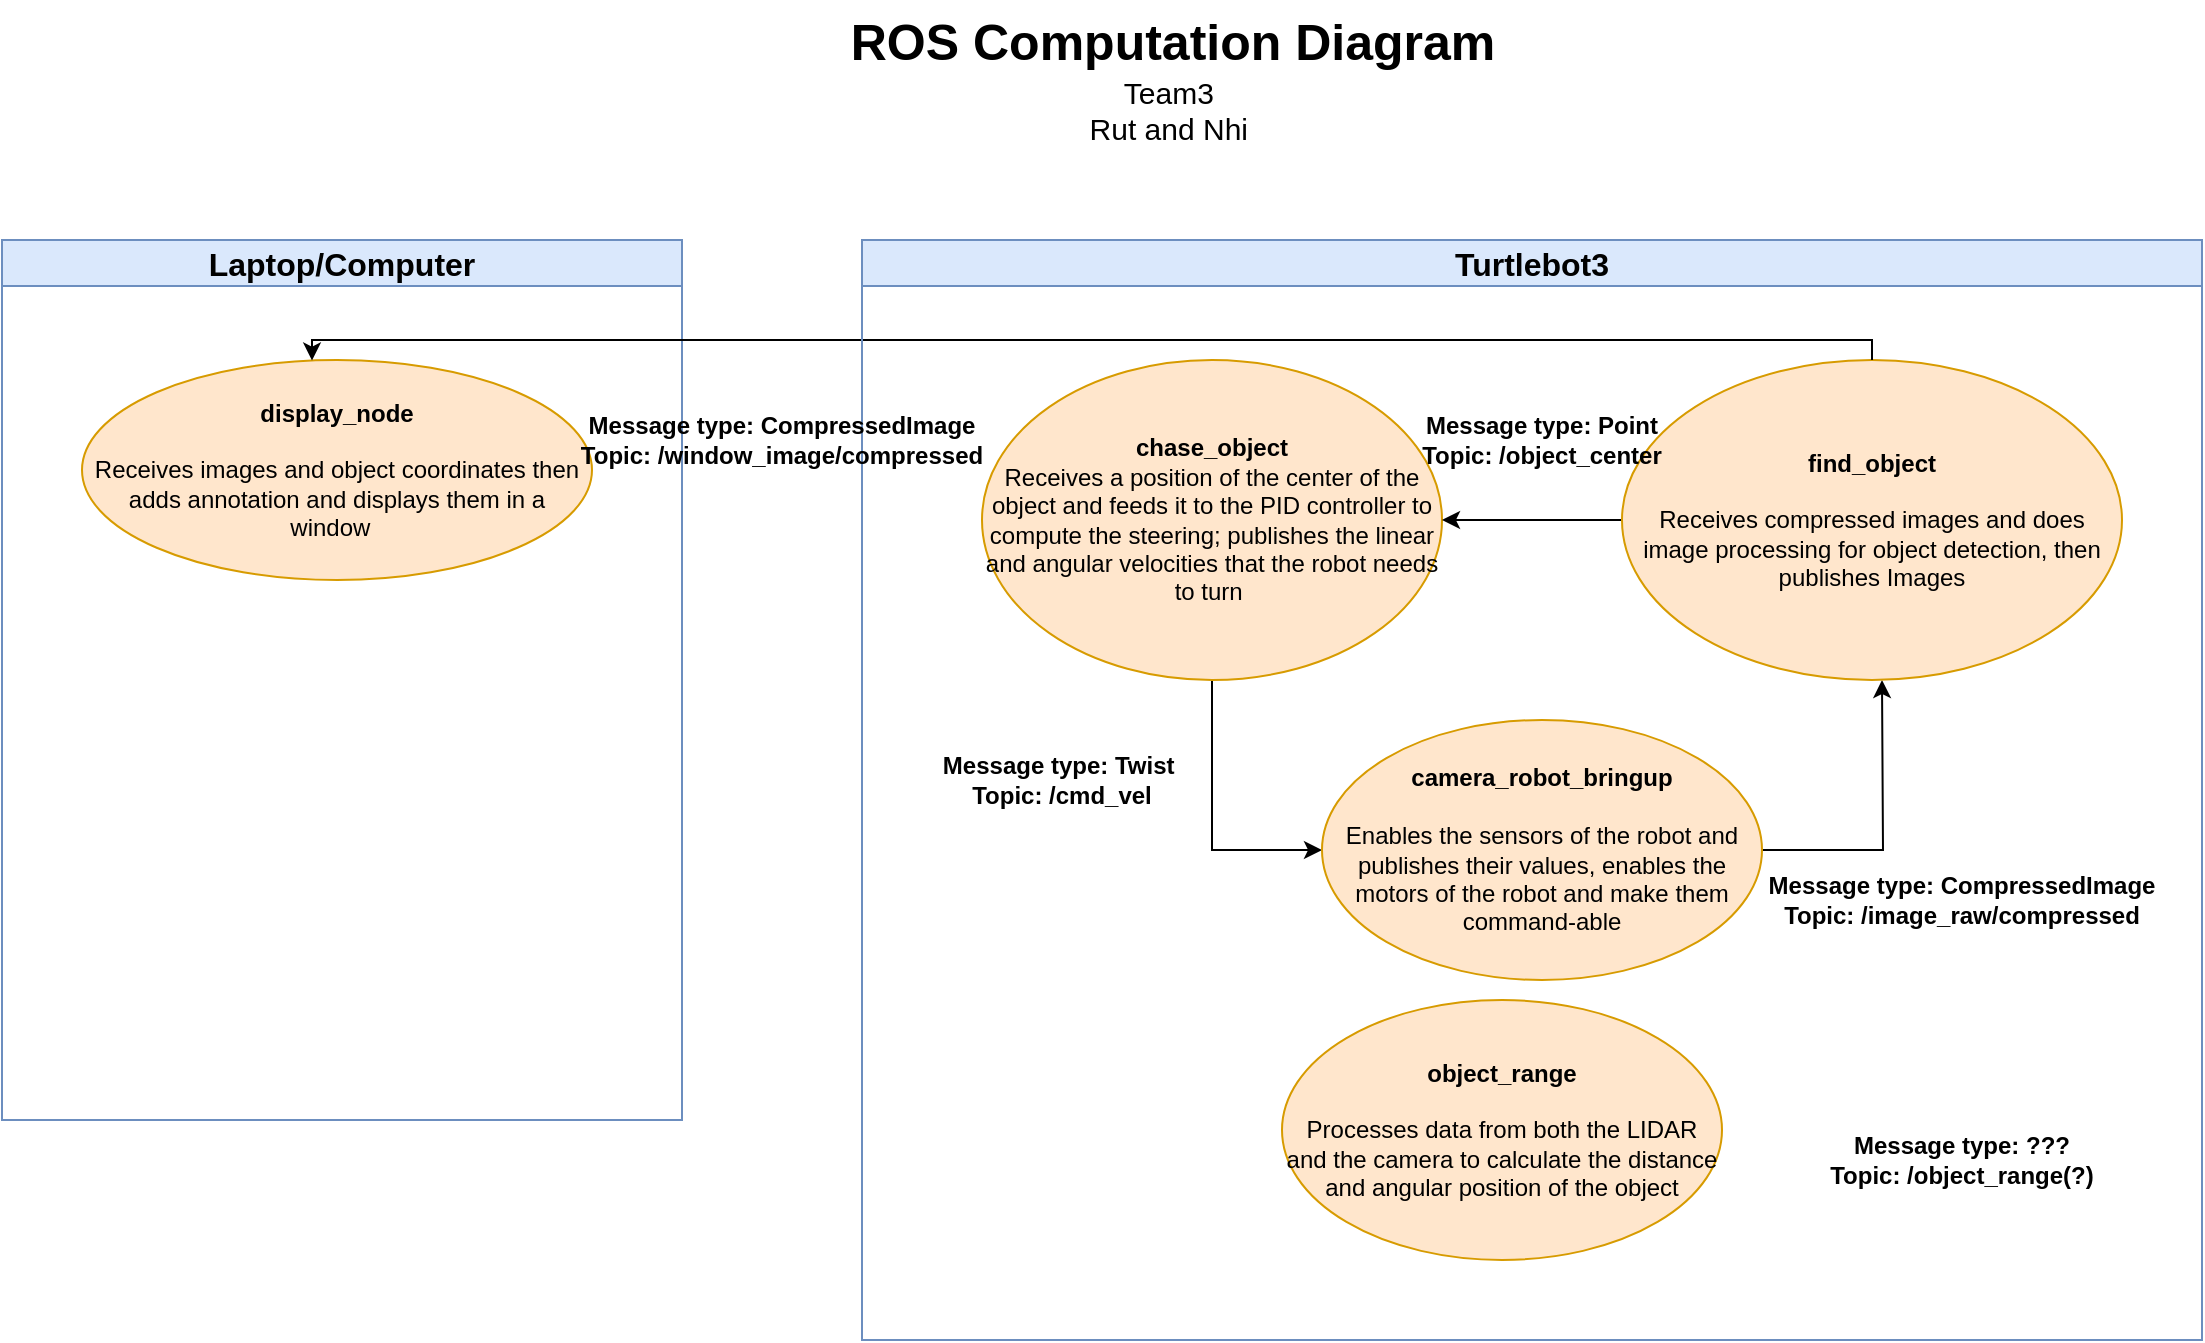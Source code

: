 <mxfile version="24.7.13">
  <diagram name="Page-1" id="jFXPxsinCvkzF3TZ9HeM">
    <mxGraphModel dx="2085" dy="655" grid="1" gridSize="10" guides="1" tooltips="1" connect="1" arrows="1" fold="1" page="1" pageScale="1" pageWidth="850" pageHeight="1100" math="0" shadow="0">
      <root>
        <mxCell id="0" />
        <mxCell id="1" parent="0" />
        <mxCell id="lOsoRfdgfjEW7fB-648a-1" value="Laptop/Computer" style="swimlane;whiteSpace=wrap;html=1;fillColor=#dae8fc;strokeColor=#6c8ebf;fontSize=16;" vertex="1" parent="1">
          <mxGeometry x="-260" y="160" width="340" height="440" as="geometry" />
        </mxCell>
        <mxCell id="lOsoRfdgfjEW7fB-648a-2" value="&lt;div&gt;&lt;b&gt;display_node&lt;/b&gt;&lt;/div&gt;&lt;div&gt;&lt;b&gt;&lt;br&gt;&lt;/b&gt;&lt;/div&gt;&lt;div&gt;Receives images and object coordinates then adds annotation and displays them in a window&amp;nbsp;&amp;nbsp;&lt;/div&gt;" style="ellipse;whiteSpace=wrap;html=1;fillColor=#ffe6cc;strokeColor=#d79b00;" vertex="1" parent="lOsoRfdgfjEW7fB-648a-1">
          <mxGeometry x="40" y="60" width="255" height="110" as="geometry" />
        </mxCell>
        <mxCell id="lOsoRfdgfjEW7fB-648a-3" value="" style="group" vertex="1" connectable="0" parent="1">
          <mxGeometry x="190" y="210" width="650" height="320" as="geometry" />
        </mxCell>
        <mxCell id="lOsoRfdgfjEW7fB-648a-4" style="edgeStyle=orthogonalEdgeStyle;rounded=0;orthogonalLoop=1;jettySize=auto;html=1;entryX=0;entryY=0.5;entryDx=0;entryDy=0;" edge="1" parent="lOsoRfdgfjEW7fB-648a-3" source="lOsoRfdgfjEW7fB-648a-5" target="lOsoRfdgfjEW7fB-648a-7">
          <mxGeometry relative="1" as="geometry" />
        </mxCell>
        <mxCell id="lOsoRfdgfjEW7fB-648a-5" value="&lt;div&gt;&lt;b&gt;chase_object&lt;/b&gt;&lt;/div&gt;&lt;div&gt;Receives a position of the center of the object and feeds it to the PID controller to compute the steering; publishes the linear and angular velocities that the robot needs to turn&lt;span style=&quot;background-color: initial;&quot;&gt;&amp;nbsp;&lt;/span&gt;&lt;/div&gt;" style="ellipse;whiteSpace=wrap;html=1;fillColor=#ffe6cc;strokeColor=#d79b00;" vertex="1" parent="lOsoRfdgfjEW7fB-648a-3">
          <mxGeometry x="40" y="10" width="230" height="160" as="geometry" />
        </mxCell>
        <mxCell id="lOsoRfdgfjEW7fB-648a-6" style="edgeStyle=orthogonalEdgeStyle;rounded=0;orthogonalLoop=1;jettySize=auto;html=1;" edge="1" parent="lOsoRfdgfjEW7fB-648a-3" source="lOsoRfdgfjEW7fB-648a-7">
          <mxGeometry relative="1" as="geometry">
            <mxPoint x="490" y="170" as="targetPoint" />
          </mxGeometry>
        </mxCell>
        <mxCell id="lOsoRfdgfjEW7fB-648a-7" value="&lt;b&gt;camera_robot_bringup&lt;/b&gt;&lt;div&gt;&lt;br&gt;&lt;/div&gt;&lt;div&gt;Enables the sensors of the robot and publishes their values, enables the motors of the robot and make them command-able&lt;/div&gt;" style="ellipse;whiteSpace=wrap;html=1;fillColor=#ffe6cc;strokeColor=#d79b00;" vertex="1" parent="lOsoRfdgfjEW7fB-648a-3">
          <mxGeometry x="210" y="190" width="220" height="130" as="geometry" />
        </mxCell>
        <mxCell id="lOsoRfdgfjEW7fB-648a-8" style="edgeStyle=orthogonalEdgeStyle;rounded=0;orthogonalLoop=1;jettySize=auto;html=1;entryX=1;entryY=0.5;entryDx=0;entryDy=0;" edge="1" parent="lOsoRfdgfjEW7fB-648a-3" source="lOsoRfdgfjEW7fB-648a-9" target="lOsoRfdgfjEW7fB-648a-5">
          <mxGeometry relative="1" as="geometry">
            <mxPoint x="280" y="85" as="targetPoint" />
          </mxGeometry>
        </mxCell>
        <mxCell id="lOsoRfdgfjEW7fB-648a-9" value="&lt;div&gt;&lt;b&gt;find_object&lt;/b&gt;&lt;/div&gt;&lt;div&gt;&lt;b&gt;&lt;br&gt;&lt;/b&gt;&lt;div&gt;Receives compressed images and does image processing for object detection, then publishes Images&lt;/div&gt;&lt;/div&gt;" style="ellipse;whiteSpace=wrap;html=1;fillColor=#ffe6cc;strokeColor=#d79b00;" vertex="1" parent="lOsoRfdgfjEW7fB-648a-3">
          <mxGeometry x="360" y="10" width="250" height="160" as="geometry" />
        </mxCell>
        <mxCell id="lOsoRfdgfjEW7fB-648a-10" value="&lt;font style=&quot;font-size: 12px;&quot;&gt;Message type: CompressedImage&lt;/font&gt;&lt;div style=&quot;font-size: 12px;&quot;&gt;&lt;font style=&quot;font-size: 12px;&quot;&gt;Topic: /image_raw/compressed&lt;/font&gt;&lt;/div&gt;" style="text;html=1;align=center;verticalAlign=middle;whiteSpace=wrap;rounded=0;fontStyle=1;fontSize=11;spacing=-8;" vertex="1" parent="lOsoRfdgfjEW7fB-648a-3">
          <mxGeometry x="410" y="250" width="240" height="60" as="geometry" />
        </mxCell>
        <mxCell id="lOsoRfdgfjEW7fB-648a-11" value="Message type: Point&lt;div style=&quot;font-size: 12px;&quot;&gt;Topic: /object_center&lt;/div&gt;" style="text;html=1;align=center;verticalAlign=middle;whiteSpace=wrap;rounded=0;fontStyle=1;fontSize=12;" vertex="1" parent="lOsoRfdgfjEW7fB-648a-3">
          <mxGeometry x="240" y="20" width="160" height="60" as="geometry" />
        </mxCell>
        <mxCell id="lOsoRfdgfjEW7fB-648a-12" value="Message type: Twist&amp;nbsp;&lt;div style=&quot;font-size: 12px;&quot;&gt;&lt;span style=&quot;background-color: initial; font-size: 12px;&quot;&gt;Topic: /cmd_vel&lt;/span&gt;&lt;br style=&quot;font-size: 12px;&quot;&gt;&lt;/div&gt;" style="text;html=1;align=center;verticalAlign=middle;whiteSpace=wrap;rounded=0;fontStyle=1;fontSize=12;" vertex="1" parent="lOsoRfdgfjEW7fB-648a-3">
          <mxGeometry y="190" width="160" height="60" as="geometry" />
        </mxCell>
        <mxCell id="lOsoRfdgfjEW7fB-648a-13" style="edgeStyle=orthogonalEdgeStyle;rounded=0;orthogonalLoop=1;jettySize=auto;html=1;" edge="1" parent="1" source="lOsoRfdgfjEW7fB-648a-9" target="lOsoRfdgfjEW7fB-648a-2">
          <mxGeometry relative="1" as="geometry">
            <Array as="points">
              <mxPoint x="675" y="210" />
              <mxPoint x="-105" y="210" />
            </Array>
          </mxGeometry>
        </mxCell>
        <mxCell id="lOsoRfdgfjEW7fB-648a-14" value="Turtlebot3" style="swimlane;whiteSpace=wrap;html=1;fillColor=#dae8fc;strokeColor=#6c8ebf;fontSize=16;" vertex="1" parent="1">
          <mxGeometry x="170" y="160" width="670" height="550" as="geometry" />
        </mxCell>
        <mxCell id="lOsoRfdgfjEW7fB-648a-32" value="&lt;div&gt;&lt;b&gt;object_range&lt;/b&gt;&lt;/div&gt;&lt;div&gt;&lt;b&gt;&lt;br&gt;&lt;/b&gt;&lt;/div&gt;&lt;div&gt; Processes data from both the LIDAR and the camera to calculate the distance and angular position of the object&lt;/div&gt;" style="ellipse;whiteSpace=wrap;html=1;fillColor=#ffe6cc;strokeColor=#d79b00;" vertex="1" parent="lOsoRfdgfjEW7fB-648a-14">
          <mxGeometry x="210" y="380" width="220" height="130" as="geometry" />
        </mxCell>
        <mxCell id="lOsoRfdgfjEW7fB-648a-33" value="&lt;font style=&quot;font-size: 12px;&quot;&gt;Message type: ???&lt;/font&gt;&lt;div style=&quot;font-size: 12px;&quot;&gt;&lt;font style=&quot;font-size: 12px;&quot;&gt;Topic: /object_range(?)&lt;/font&gt;&lt;/div&gt;" style="text;html=1;align=center;verticalAlign=middle;whiteSpace=wrap;rounded=0;fontStyle=1;fontSize=11;spacing=-8;" vertex="1" parent="lOsoRfdgfjEW7fB-648a-14">
          <mxGeometry x="430" y="430" width="240" height="60" as="geometry" />
        </mxCell>
        <mxCell id="lOsoRfdgfjEW7fB-648a-25" value="ROS Computation Diagram" style="text;html=1;align=center;verticalAlign=middle;resizable=0;points=[];autosize=1;strokeColor=none;fillColor=none;fontStyle=1;fontSize=25;" vertex="1" parent="1">
          <mxGeometry x="160" y="40" width="330" height="40" as="geometry" />
        </mxCell>
        <mxCell id="lOsoRfdgfjEW7fB-648a-26" value="Team3&amp;nbsp;&lt;div style=&quot;font-size: 15px;&quot;&gt;Rut and Nhi&lt;span style=&quot;background-color: initial; font-size: 15px;&quot;&gt;&amp;nbsp;&lt;/span&gt;&lt;/div&gt;" style="text;html=1;align=center;verticalAlign=middle;whiteSpace=wrap;rounded=0;fontSize=15;" vertex="1" parent="1">
          <mxGeometry x="232.5" y="80" width="185" height="30" as="geometry" />
        </mxCell>
        <mxCell id="lOsoRfdgfjEW7fB-648a-27" value="&lt;font style=&quot;font-size: 12px;&quot;&gt;Message type: CompressedImage&lt;/font&gt;&lt;div style=&quot;font-size: 12px;&quot;&gt;&lt;font style=&quot;font-size: 12px;&quot;&gt;Topic: /window_image/compressed&lt;/font&gt;&lt;/div&gt;" style="text;html=1;align=center;verticalAlign=middle;whiteSpace=wrap;rounded=0;fontStyle=1;fontSize=12;spacing=-8;" vertex="1" parent="1">
          <mxGeometry x="10" y="230" width="240" height="60" as="geometry" />
        </mxCell>
      </root>
    </mxGraphModel>
  </diagram>
</mxfile>

